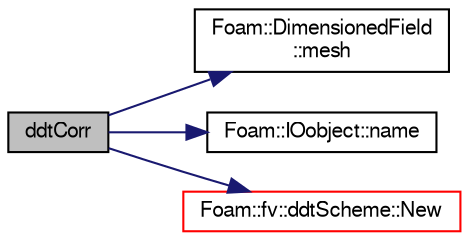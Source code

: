 digraph "ddtCorr"
{
  bgcolor="transparent";
  edge [fontname="FreeSans",fontsize="10",labelfontname="FreeSans",labelfontsize="10"];
  node [fontname="FreeSans",fontsize="10",shape=record];
  rankdir="LR";
  Node7268 [label="ddtCorr",height=0.2,width=0.4,color="black", fillcolor="grey75", style="filled", fontcolor="black"];
  Node7268 -> Node7269 [color="midnightblue",fontsize="10",style="solid",fontname="FreeSans"];
  Node7269 [label="Foam::DimensionedField\l::mesh",height=0.2,width=0.4,color="black",URL="$a26390.html#a8f1110830348a1448a14ab5e3cf47e3b",tooltip="Return mesh. "];
  Node7268 -> Node7270 [color="midnightblue",fontsize="10",style="solid",fontname="FreeSans"];
  Node7270 [label="Foam::IOobject::name",height=0.2,width=0.4,color="black",URL="$a26142.html#acc80e00a8ac919288fb55bd14cc88bf6",tooltip="Return name. "];
  Node7268 -> Node7271 [color="midnightblue",fontsize="10",style="solid",fontname="FreeSans"];
  Node7271 [label="Foam::fv::ddtScheme::New",height=0.2,width=0.4,color="red",URL="$a22486.html#a5a8f7e051307daf65eae67fb50c84a21",tooltip="Return a pointer to a new ddtScheme created on freestore. "];
}
